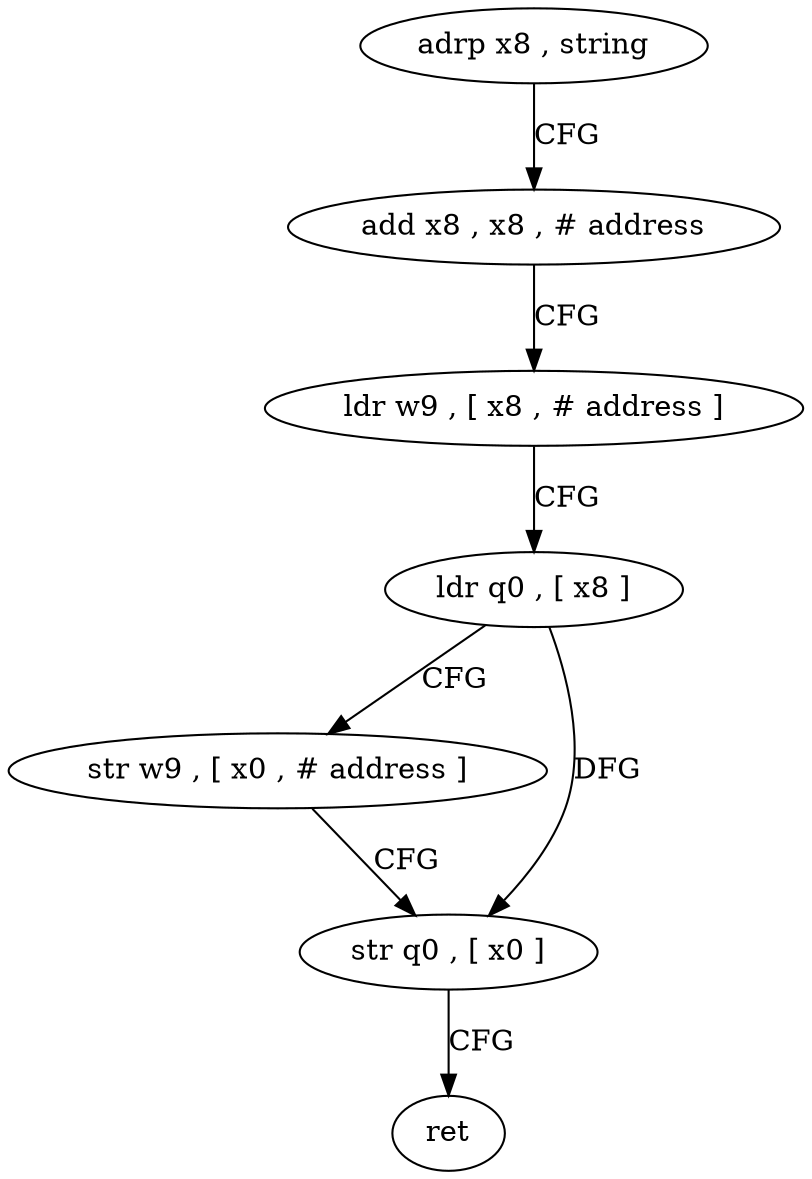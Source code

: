 digraph "func" {
"4241404" [label = "adrp x8 , string" ]
"4241408" [label = "add x8 , x8 , # address" ]
"4241412" [label = "ldr w9 , [ x8 , # address ]" ]
"4241416" [label = "ldr q0 , [ x8 ]" ]
"4241420" [label = "str w9 , [ x0 , # address ]" ]
"4241424" [label = "str q0 , [ x0 ]" ]
"4241428" [label = "ret" ]
"4241404" -> "4241408" [ label = "CFG" ]
"4241408" -> "4241412" [ label = "CFG" ]
"4241412" -> "4241416" [ label = "CFG" ]
"4241416" -> "4241420" [ label = "CFG" ]
"4241416" -> "4241424" [ label = "DFG" ]
"4241420" -> "4241424" [ label = "CFG" ]
"4241424" -> "4241428" [ label = "CFG" ]
}
